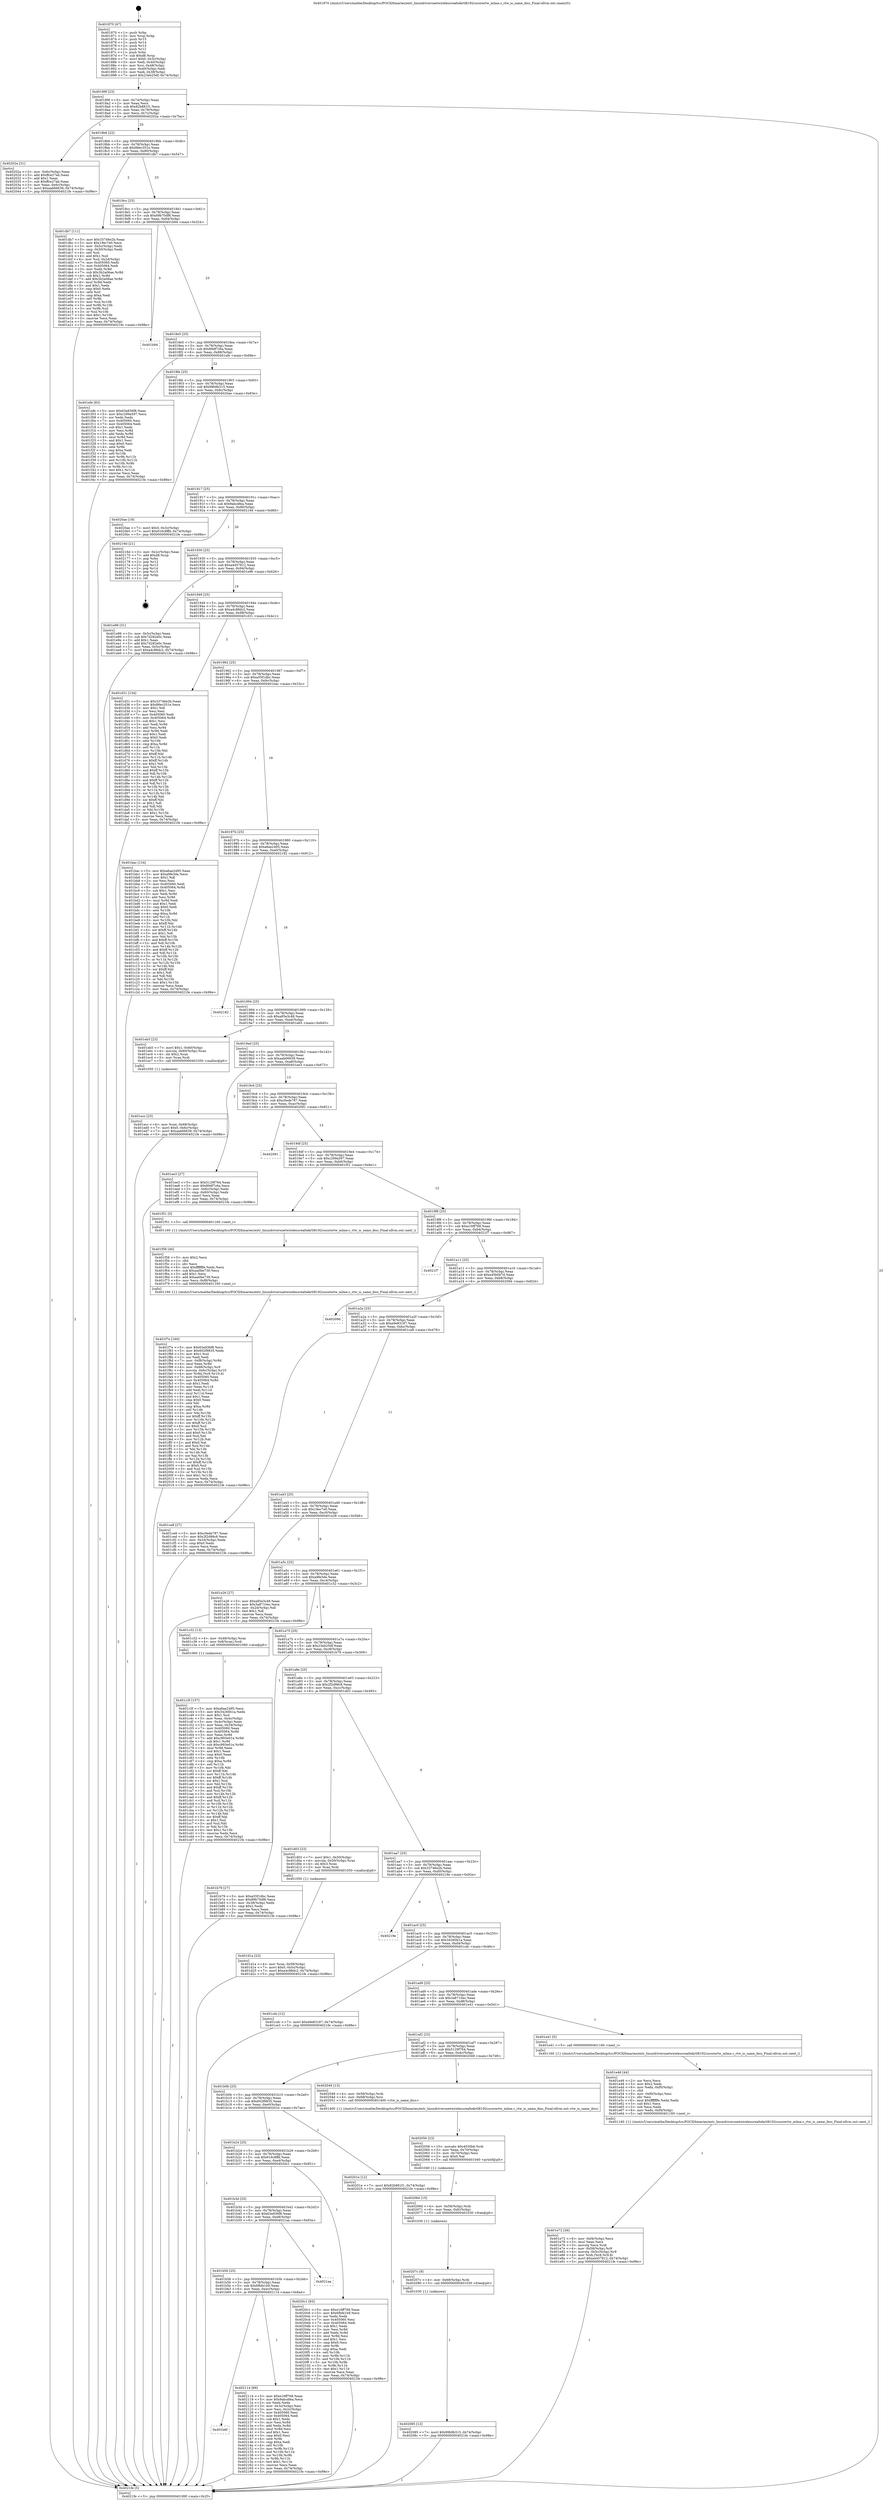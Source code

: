 digraph "0x401870" {
  label = "0x401870 (/mnt/c/Users/mathe/Desktop/tcc/POCII/binaries/extr_linuxdriversnetwirelessrealtekrtl8192cucorertw_mlme.c_rtw_is_same_ibss_Final-ollvm.out::main(0))"
  labelloc = "t"
  node[shape=record]

  Entry [label="",width=0.3,height=0.3,shape=circle,fillcolor=black,style=filled]
  "0x40189f" [label="{
     0x40189f [23]\l
     | [instrs]\l
     &nbsp;&nbsp;0x40189f \<+3\>: mov -0x74(%rbp),%eax\l
     &nbsp;&nbsp;0x4018a2 \<+2\>: mov %eax,%ecx\l
     &nbsp;&nbsp;0x4018a4 \<+6\>: sub $0x82b881f1,%ecx\l
     &nbsp;&nbsp;0x4018aa \<+3\>: mov %eax,-0x78(%rbp)\l
     &nbsp;&nbsp;0x4018ad \<+3\>: mov %ecx,-0x7c(%rbp)\l
     &nbsp;&nbsp;0x4018b0 \<+6\>: je 000000000040202a \<main+0x7ba\>\l
  }"]
  "0x40202a" [label="{
     0x40202a [31]\l
     | [instrs]\l
     &nbsp;&nbsp;0x40202a \<+3\>: mov -0x6c(%rbp),%eax\l
     &nbsp;&nbsp;0x40202d \<+5\>: add $0xffce27ab,%eax\l
     &nbsp;&nbsp;0x402032 \<+3\>: add $0x1,%eax\l
     &nbsp;&nbsp;0x402035 \<+5\>: sub $0xffce27ab,%eax\l
     &nbsp;&nbsp;0x40203a \<+3\>: mov %eax,-0x6c(%rbp)\l
     &nbsp;&nbsp;0x40203d \<+7\>: movl $0xaab66639,-0x74(%rbp)\l
     &nbsp;&nbsp;0x402044 \<+5\>: jmp 00000000004021fe \<main+0x98e\>\l
  }"]
  "0x4018b6" [label="{
     0x4018b6 [22]\l
     | [instrs]\l
     &nbsp;&nbsp;0x4018b6 \<+5\>: jmp 00000000004018bb \<main+0x4b\>\l
     &nbsp;&nbsp;0x4018bb \<+3\>: mov -0x78(%rbp),%eax\l
     &nbsp;&nbsp;0x4018be \<+5\>: sub $0x86ec351e,%eax\l
     &nbsp;&nbsp;0x4018c3 \<+3\>: mov %eax,-0x80(%rbp)\l
     &nbsp;&nbsp;0x4018c6 \<+6\>: je 0000000000401db7 \<main+0x547\>\l
  }"]
  Exit [label="",width=0.3,height=0.3,shape=circle,fillcolor=black,style=filled,peripheries=2]
  "0x401db7" [label="{
     0x401db7 [111]\l
     | [instrs]\l
     &nbsp;&nbsp;0x401db7 \<+5\>: mov $0x33746e2b,%eax\l
     &nbsp;&nbsp;0x401dbc \<+5\>: mov $0x19ec7e0,%ecx\l
     &nbsp;&nbsp;0x401dc1 \<+3\>: mov -0x5c(%rbp),%edx\l
     &nbsp;&nbsp;0x401dc4 \<+3\>: cmp -0x50(%rbp),%edx\l
     &nbsp;&nbsp;0x401dc7 \<+4\>: setl %sil\l
     &nbsp;&nbsp;0x401dcb \<+4\>: and $0x1,%sil\l
     &nbsp;&nbsp;0x401dcf \<+4\>: mov %sil,-0x2d(%rbp)\l
     &nbsp;&nbsp;0x401dd3 \<+7\>: mov 0x405060,%edx\l
     &nbsp;&nbsp;0x401dda \<+7\>: mov 0x405064,%edi\l
     &nbsp;&nbsp;0x401de1 \<+3\>: mov %edx,%r8d\l
     &nbsp;&nbsp;0x401de4 \<+7\>: sub $0x3b2a06ae,%r8d\l
     &nbsp;&nbsp;0x401deb \<+4\>: sub $0x1,%r8d\l
     &nbsp;&nbsp;0x401def \<+7\>: add $0x3b2a06ae,%r8d\l
     &nbsp;&nbsp;0x401df6 \<+4\>: imul %r8d,%edx\l
     &nbsp;&nbsp;0x401dfa \<+3\>: and $0x1,%edx\l
     &nbsp;&nbsp;0x401dfd \<+3\>: cmp $0x0,%edx\l
     &nbsp;&nbsp;0x401e00 \<+4\>: sete %sil\l
     &nbsp;&nbsp;0x401e04 \<+3\>: cmp $0xa,%edi\l
     &nbsp;&nbsp;0x401e07 \<+4\>: setl %r9b\l
     &nbsp;&nbsp;0x401e0b \<+3\>: mov %sil,%r10b\l
     &nbsp;&nbsp;0x401e0e \<+3\>: and %r9b,%r10b\l
     &nbsp;&nbsp;0x401e11 \<+3\>: xor %r9b,%sil\l
     &nbsp;&nbsp;0x401e14 \<+3\>: or %sil,%r10b\l
     &nbsp;&nbsp;0x401e17 \<+4\>: test $0x1,%r10b\l
     &nbsp;&nbsp;0x401e1b \<+3\>: cmovne %ecx,%eax\l
     &nbsp;&nbsp;0x401e1e \<+3\>: mov %eax,-0x74(%rbp)\l
     &nbsp;&nbsp;0x401e21 \<+5\>: jmp 00000000004021fe \<main+0x98e\>\l
  }"]
  "0x4018cc" [label="{
     0x4018cc [25]\l
     | [instrs]\l
     &nbsp;&nbsp;0x4018cc \<+5\>: jmp 00000000004018d1 \<main+0x61\>\l
     &nbsp;&nbsp;0x4018d1 \<+3\>: mov -0x78(%rbp),%eax\l
     &nbsp;&nbsp;0x4018d4 \<+5\>: sub $0x89b70df6,%eax\l
     &nbsp;&nbsp;0x4018d9 \<+6\>: mov %eax,-0x84(%rbp)\l
     &nbsp;&nbsp;0x4018df \<+6\>: je 0000000000401b94 \<main+0x324\>\l
  }"]
  "0x401b6f" [label="{
     0x401b6f\l
  }", style=dashed]
  "0x401b94" [label="{
     0x401b94\l
  }", style=dashed]
  "0x4018e5" [label="{
     0x4018e5 [25]\l
     | [instrs]\l
     &nbsp;&nbsp;0x4018e5 \<+5\>: jmp 00000000004018ea \<main+0x7a\>\l
     &nbsp;&nbsp;0x4018ea \<+3\>: mov -0x78(%rbp),%eax\l
     &nbsp;&nbsp;0x4018ed \<+5\>: sub $0x89df7c6a,%eax\l
     &nbsp;&nbsp;0x4018f2 \<+6\>: mov %eax,-0x88(%rbp)\l
     &nbsp;&nbsp;0x4018f8 \<+6\>: je 0000000000401efe \<main+0x68e\>\l
  }"]
  "0x402114" [label="{
     0x402114 [89]\l
     | [instrs]\l
     &nbsp;&nbsp;0x402114 \<+5\>: mov $0xe16ff768,%eax\l
     &nbsp;&nbsp;0x402119 \<+5\>: mov $0x9abcdfea,%ecx\l
     &nbsp;&nbsp;0x40211e \<+2\>: xor %edx,%edx\l
     &nbsp;&nbsp;0x402120 \<+3\>: mov -0x3c(%rbp),%esi\l
     &nbsp;&nbsp;0x402123 \<+3\>: mov %esi,-0x2c(%rbp)\l
     &nbsp;&nbsp;0x402126 \<+7\>: mov 0x405060,%esi\l
     &nbsp;&nbsp;0x40212d \<+7\>: mov 0x405064,%edi\l
     &nbsp;&nbsp;0x402134 \<+3\>: sub $0x1,%edx\l
     &nbsp;&nbsp;0x402137 \<+3\>: mov %esi,%r8d\l
     &nbsp;&nbsp;0x40213a \<+3\>: add %edx,%r8d\l
     &nbsp;&nbsp;0x40213d \<+4\>: imul %r8d,%esi\l
     &nbsp;&nbsp;0x402141 \<+3\>: and $0x1,%esi\l
     &nbsp;&nbsp;0x402144 \<+3\>: cmp $0x0,%esi\l
     &nbsp;&nbsp;0x402147 \<+4\>: sete %r9b\l
     &nbsp;&nbsp;0x40214b \<+3\>: cmp $0xa,%edi\l
     &nbsp;&nbsp;0x40214e \<+4\>: setl %r10b\l
     &nbsp;&nbsp;0x402152 \<+3\>: mov %r9b,%r11b\l
     &nbsp;&nbsp;0x402155 \<+3\>: and %r10b,%r11b\l
     &nbsp;&nbsp;0x402158 \<+3\>: xor %r10b,%r9b\l
     &nbsp;&nbsp;0x40215b \<+3\>: or %r9b,%r11b\l
     &nbsp;&nbsp;0x40215e \<+4\>: test $0x1,%r11b\l
     &nbsp;&nbsp;0x402162 \<+3\>: cmovne %ecx,%eax\l
     &nbsp;&nbsp;0x402165 \<+3\>: mov %eax,-0x74(%rbp)\l
     &nbsp;&nbsp;0x402168 \<+5\>: jmp 00000000004021fe \<main+0x98e\>\l
  }"]
  "0x401efe" [label="{
     0x401efe [83]\l
     | [instrs]\l
     &nbsp;&nbsp;0x401efe \<+5\>: mov $0x63a936f8,%eax\l
     &nbsp;&nbsp;0x401f03 \<+5\>: mov $0xc299a597,%ecx\l
     &nbsp;&nbsp;0x401f08 \<+2\>: xor %edx,%edx\l
     &nbsp;&nbsp;0x401f0a \<+7\>: mov 0x405060,%esi\l
     &nbsp;&nbsp;0x401f11 \<+7\>: mov 0x405064,%edi\l
     &nbsp;&nbsp;0x401f18 \<+3\>: sub $0x1,%edx\l
     &nbsp;&nbsp;0x401f1b \<+3\>: mov %esi,%r8d\l
     &nbsp;&nbsp;0x401f1e \<+3\>: add %edx,%r8d\l
     &nbsp;&nbsp;0x401f21 \<+4\>: imul %r8d,%esi\l
     &nbsp;&nbsp;0x401f25 \<+3\>: and $0x1,%esi\l
     &nbsp;&nbsp;0x401f28 \<+3\>: cmp $0x0,%esi\l
     &nbsp;&nbsp;0x401f2b \<+4\>: sete %r9b\l
     &nbsp;&nbsp;0x401f2f \<+3\>: cmp $0xa,%edi\l
     &nbsp;&nbsp;0x401f32 \<+4\>: setl %r10b\l
     &nbsp;&nbsp;0x401f36 \<+3\>: mov %r9b,%r11b\l
     &nbsp;&nbsp;0x401f39 \<+3\>: and %r10b,%r11b\l
     &nbsp;&nbsp;0x401f3c \<+3\>: xor %r10b,%r9b\l
     &nbsp;&nbsp;0x401f3f \<+3\>: or %r9b,%r11b\l
     &nbsp;&nbsp;0x401f42 \<+4\>: test $0x1,%r11b\l
     &nbsp;&nbsp;0x401f46 \<+3\>: cmovne %ecx,%eax\l
     &nbsp;&nbsp;0x401f49 \<+3\>: mov %eax,-0x74(%rbp)\l
     &nbsp;&nbsp;0x401f4c \<+5\>: jmp 00000000004021fe \<main+0x98e\>\l
  }"]
  "0x4018fe" [label="{
     0x4018fe [25]\l
     | [instrs]\l
     &nbsp;&nbsp;0x4018fe \<+5\>: jmp 0000000000401903 \<main+0x93\>\l
     &nbsp;&nbsp;0x401903 \<+3\>: mov -0x78(%rbp),%eax\l
     &nbsp;&nbsp;0x401906 \<+5\>: sub $0x99b9b315,%eax\l
     &nbsp;&nbsp;0x40190b \<+6\>: mov %eax,-0x8c(%rbp)\l
     &nbsp;&nbsp;0x401911 \<+6\>: je 00000000004020ae \<main+0x83e\>\l
  }"]
  "0x401b56" [label="{
     0x401b56 [25]\l
     | [instrs]\l
     &nbsp;&nbsp;0x401b56 \<+5\>: jmp 0000000000401b5b \<main+0x2eb\>\l
     &nbsp;&nbsp;0x401b5b \<+3\>: mov -0x78(%rbp),%eax\l
     &nbsp;&nbsp;0x401b5e \<+5\>: sub $0x6fbfe1b9,%eax\l
     &nbsp;&nbsp;0x401b63 \<+6\>: mov %eax,-0xec(%rbp)\l
     &nbsp;&nbsp;0x401b69 \<+6\>: je 0000000000402114 \<main+0x8a4\>\l
  }"]
  "0x4020ae" [label="{
     0x4020ae [19]\l
     | [instrs]\l
     &nbsp;&nbsp;0x4020ae \<+7\>: movl $0x0,-0x3c(%rbp)\l
     &nbsp;&nbsp;0x4020b5 \<+7\>: movl $0x616c8ffd,-0x74(%rbp)\l
     &nbsp;&nbsp;0x4020bc \<+5\>: jmp 00000000004021fe \<main+0x98e\>\l
  }"]
  "0x401917" [label="{
     0x401917 [25]\l
     | [instrs]\l
     &nbsp;&nbsp;0x401917 \<+5\>: jmp 000000000040191c \<main+0xac\>\l
     &nbsp;&nbsp;0x40191c \<+3\>: mov -0x78(%rbp),%eax\l
     &nbsp;&nbsp;0x40191f \<+5\>: sub $0x9abcdfea,%eax\l
     &nbsp;&nbsp;0x401924 \<+6\>: mov %eax,-0x90(%rbp)\l
     &nbsp;&nbsp;0x40192a \<+6\>: je 000000000040216d \<main+0x8fd\>\l
  }"]
  "0x4021aa" [label="{
     0x4021aa\l
  }", style=dashed]
  "0x40216d" [label="{
     0x40216d [21]\l
     | [instrs]\l
     &nbsp;&nbsp;0x40216d \<+3\>: mov -0x2c(%rbp),%eax\l
     &nbsp;&nbsp;0x402170 \<+7\>: add $0xd8,%rsp\l
     &nbsp;&nbsp;0x402177 \<+1\>: pop %rbx\l
     &nbsp;&nbsp;0x402178 \<+2\>: pop %r12\l
     &nbsp;&nbsp;0x40217a \<+2\>: pop %r13\l
     &nbsp;&nbsp;0x40217c \<+2\>: pop %r14\l
     &nbsp;&nbsp;0x40217e \<+2\>: pop %r15\l
     &nbsp;&nbsp;0x402180 \<+1\>: pop %rbp\l
     &nbsp;&nbsp;0x402181 \<+1\>: ret\l
  }"]
  "0x401930" [label="{
     0x401930 [25]\l
     | [instrs]\l
     &nbsp;&nbsp;0x401930 \<+5\>: jmp 0000000000401935 \<main+0xc5\>\l
     &nbsp;&nbsp;0x401935 \<+3\>: mov -0x78(%rbp),%eax\l
     &nbsp;&nbsp;0x401938 \<+5\>: sub $0xa4457812,%eax\l
     &nbsp;&nbsp;0x40193d \<+6\>: mov %eax,-0x94(%rbp)\l
     &nbsp;&nbsp;0x401943 \<+6\>: je 0000000000401e96 \<main+0x626\>\l
  }"]
  "0x401b3d" [label="{
     0x401b3d [25]\l
     | [instrs]\l
     &nbsp;&nbsp;0x401b3d \<+5\>: jmp 0000000000401b42 \<main+0x2d2\>\l
     &nbsp;&nbsp;0x401b42 \<+3\>: mov -0x78(%rbp),%eax\l
     &nbsp;&nbsp;0x401b45 \<+5\>: sub $0x63a936f8,%eax\l
     &nbsp;&nbsp;0x401b4a \<+6\>: mov %eax,-0xe8(%rbp)\l
     &nbsp;&nbsp;0x401b50 \<+6\>: je 00000000004021aa \<main+0x93a\>\l
  }"]
  "0x401e96" [label="{
     0x401e96 [31]\l
     | [instrs]\l
     &nbsp;&nbsp;0x401e96 \<+3\>: mov -0x5c(%rbp),%eax\l
     &nbsp;&nbsp;0x401e99 \<+5\>: sub $0x7d282e0c,%eax\l
     &nbsp;&nbsp;0x401e9e \<+3\>: add $0x1,%eax\l
     &nbsp;&nbsp;0x401ea1 \<+5\>: add $0x7d282e0c,%eax\l
     &nbsp;&nbsp;0x401ea6 \<+3\>: mov %eax,-0x5c(%rbp)\l
     &nbsp;&nbsp;0x401ea9 \<+7\>: movl $0xa4c88dc2,-0x74(%rbp)\l
     &nbsp;&nbsp;0x401eb0 \<+5\>: jmp 00000000004021fe \<main+0x98e\>\l
  }"]
  "0x401949" [label="{
     0x401949 [25]\l
     | [instrs]\l
     &nbsp;&nbsp;0x401949 \<+5\>: jmp 000000000040194e \<main+0xde\>\l
     &nbsp;&nbsp;0x40194e \<+3\>: mov -0x78(%rbp),%eax\l
     &nbsp;&nbsp;0x401951 \<+5\>: sub $0xa4c88dc2,%eax\l
     &nbsp;&nbsp;0x401956 \<+6\>: mov %eax,-0x98(%rbp)\l
     &nbsp;&nbsp;0x40195c \<+6\>: je 0000000000401d31 \<main+0x4c1\>\l
  }"]
  "0x4020c1" [label="{
     0x4020c1 [83]\l
     | [instrs]\l
     &nbsp;&nbsp;0x4020c1 \<+5\>: mov $0xe16ff768,%eax\l
     &nbsp;&nbsp;0x4020c6 \<+5\>: mov $0x6fbfe1b9,%ecx\l
     &nbsp;&nbsp;0x4020cb \<+2\>: xor %edx,%edx\l
     &nbsp;&nbsp;0x4020cd \<+7\>: mov 0x405060,%esi\l
     &nbsp;&nbsp;0x4020d4 \<+7\>: mov 0x405064,%edi\l
     &nbsp;&nbsp;0x4020db \<+3\>: sub $0x1,%edx\l
     &nbsp;&nbsp;0x4020de \<+3\>: mov %esi,%r8d\l
     &nbsp;&nbsp;0x4020e1 \<+3\>: add %edx,%r8d\l
     &nbsp;&nbsp;0x4020e4 \<+4\>: imul %r8d,%esi\l
     &nbsp;&nbsp;0x4020e8 \<+3\>: and $0x1,%esi\l
     &nbsp;&nbsp;0x4020eb \<+3\>: cmp $0x0,%esi\l
     &nbsp;&nbsp;0x4020ee \<+4\>: sete %r9b\l
     &nbsp;&nbsp;0x4020f2 \<+3\>: cmp $0xa,%edi\l
     &nbsp;&nbsp;0x4020f5 \<+4\>: setl %r10b\l
     &nbsp;&nbsp;0x4020f9 \<+3\>: mov %r9b,%r11b\l
     &nbsp;&nbsp;0x4020fc \<+3\>: and %r10b,%r11b\l
     &nbsp;&nbsp;0x4020ff \<+3\>: xor %r10b,%r9b\l
     &nbsp;&nbsp;0x402102 \<+3\>: or %r9b,%r11b\l
     &nbsp;&nbsp;0x402105 \<+4\>: test $0x1,%r11b\l
     &nbsp;&nbsp;0x402109 \<+3\>: cmovne %ecx,%eax\l
     &nbsp;&nbsp;0x40210c \<+3\>: mov %eax,-0x74(%rbp)\l
     &nbsp;&nbsp;0x40210f \<+5\>: jmp 00000000004021fe \<main+0x98e\>\l
  }"]
  "0x401d31" [label="{
     0x401d31 [134]\l
     | [instrs]\l
     &nbsp;&nbsp;0x401d31 \<+5\>: mov $0x33746e2b,%eax\l
     &nbsp;&nbsp;0x401d36 \<+5\>: mov $0x86ec351e,%ecx\l
     &nbsp;&nbsp;0x401d3b \<+2\>: mov $0x1,%dl\l
     &nbsp;&nbsp;0x401d3d \<+2\>: xor %esi,%esi\l
     &nbsp;&nbsp;0x401d3f \<+7\>: mov 0x405060,%edi\l
     &nbsp;&nbsp;0x401d46 \<+8\>: mov 0x405064,%r8d\l
     &nbsp;&nbsp;0x401d4e \<+3\>: sub $0x1,%esi\l
     &nbsp;&nbsp;0x401d51 \<+3\>: mov %edi,%r9d\l
     &nbsp;&nbsp;0x401d54 \<+3\>: add %esi,%r9d\l
     &nbsp;&nbsp;0x401d57 \<+4\>: imul %r9d,%edi\l
     &nbsp;&nbsp;0x401d5b \<+3\>: and $0x1,%edi\l
     &nbsp;&nbsp;0x401d5e \<+3\>: cmp $0x0,%edi\l
     &nbsp;&nbsp;0x401d61 \<+4\>: sete %r10b\l
     &nbsp;&nbsp;0x401d65 \<+4\>: cmp $0xa,%r8d\l
     &nbsp;&nbsp;0x401d69 \<+4\>: setl %r11b\l
     &nbsp;&nbsp;0x401d6d \<+3\>: mov %r10b,%bl\l
     &nbsp;&nbsp;0x401d70 \<+3\>: xor $0xff,%bl\l
     &nbsp;&nbsp;0x401d73 \<+3\>: mov %r11b,%r14b\l
     &nbsp;&nbsp;0x401d76 \<+4\>: xor $0xff,%r14b\l
     &nbsp;&nbsp;0x401d7a \<+3\>: xor $0x1,%dl\l
     &nbsp;&nbsp;0x401d7d \<+3\>: mov %bl,%r15b\l
     &nbsp;&nbsp;0x401d80 \<+4\>: and $0xff,%r15b\l
     &nbsp;&nbsp;0x401d84 \<+3\>: and %dl,%r10b\l
     &nbsp;&nbsp;0x401d87 \<+3\>: mov %r14b,%r12b\l
     &nbsp;&nbsp;0x401d8a \<+4\>: and $0xff,%r12b\l
     &nbsp;&nbsp;0x401d8e \<+3\>: and %dl,%r11b\l
     &nbsp;&nbsp;0x401d91 \<+3\>: or %r10b,%r15b\l
     &nbsp;&nbsp;0x401d94 \<+3\>: or %r11b,%r12b\l
     &nbsp;&nbsp;0x401d97 \<+3\>: xor %r12b,%r15b\l
     &nbsp;&nbsp;0x401d9a \<+3\>: or %r14b,%bl\l
     &nbsp;&nbsp;0x401d9d \<+3\>: xor $0xff,%bl\l
     &nbsp;&nbsp;0x401da0 \<+3\>: or $0x1,%dl\l
     &nbsp;&nbsp;0x401da3 \<+2\>: and %dl,%bl\l
     &nbsp;&nbsp;0x401da5 \<+3\>: or %bl,%r15b\l
     &nbsp;&nbsp;0x401da8 \<+4\>: test $0x1,%r15b\l
     &nbsp;&nbsp;0x401dac \<+3\>: cmovne %ecx,%eax\l
     &nbsp;&nbsp;0x401daf \<+3\>: mov %eax,-0x74(%rbp)\l
     &nbsp;&nbsp;0x401db2 \<+5\>: jmp 00000000004021fe \<main+0x98e\>\l
  }"]
  "0x401962" [label="{
     0x401962 [25]\l
     | [instrs]\l
     &nbsp;&nbsp;0x401962 \<+5\>: jmp 0000000000401967 \<main+0xf7\>\l
     &nbsp;&nbsp;0x401967 \<+3\>: mov -0x78(%rbp),%eax\l
     &nbsp;&nbsp;0x40196a \<+5\>: sub $0xa55f1dbc,%eax\l
     &nbsp;&nbsp;0x40196f \<+6\>: mov %eax,-0x9c(%rbp)\l
     &nbsp;&nbsp;0x401975 \<+6\>: je 0000000000401bac \<main+0x33c\>\l
  }"]
  "0x402085" [label="{
     0x402085 [12]\l
     | [instrs]\l
     &nbsp;&nbsp;0x402085 \<+7\>: movl $0x99b9b315,-0x74(%rbp)\l
     &nbsp;&nbsp;0x40208c \<+5\>: jmp 00000000004021fe \<main+0x98e\>\l
  }"]
  "0x401bac" [label="{
     0x401bac [134]\l
     | [instrs]\l
     &nbsp;&nbsp;0x401bac \<+5\>: mov $0xa6ae2495,%eax\l
     &nbsp;&nbsp;0x401bb1 \<+5\>: mov $0xa9fe3de,%ecx\l
     &nbsp;&nbsp;0x401bb6 \<+2\>: mov $0x1,%dl\l
     &nbsp;&nbsp;0x401bb8 \<+2\>: xor %esi,%esi\l
     &nbsp;&nbsp;0x401bba \<+7\>: mov 0x405060,%edi\l
     &nbsp;&nbsp;0x401bc1 \<+8\>: mov 0x405064,%r8d\l
     &nbsp;&nbsp;0x401bc9 \<+3\>: sub $0x1,%esi\l
     &nbsp;&nbsp;0x401bcc \<+3\>: mov %edi,%r9d\l
     &nbsp;&nbsp;0x401bcf \<+3\>: add %esi,%r9d\l
     &nbsp;&nbsp;0x401bd2 \<+4\>: imul %r9d,%edi\l
     &nbsp;&nbsp;0x401bd6 \<+3\>: and $0x1,%edi\l
     &nbsp;&nbsp;0x401bd9 \<+3\>: cmp $0x0,%edi\l
     &nbsp;&nbsp;0x401bdc \<+4\>: sete %r10b\l
     &nbsp;&nbsp;0x401be0 \<+4\>: cmp $0xa,%r8d\l
     &nbsp;&nbsp;0x401be4 \<+4\>: setl %r11b\l
     &nbsp;&nbsp;0x401be8 \<+3\>: mov %r10b,%bl\l
     &nbsp;&nbsp;0x401beb \<+3\>: xor $0xff,%bl\l
     &nbsp;&nbsp;0x401bee \<+3\>: mov %r11b,%r14b\l
     &nbsp;&nbsp;0x401bf1 \<+4\>: xor $0xff,%r14b\l
     &nbsp;&nbsp;0x401bf5 \<+3\>: xor $0x1,%dl\l
     &nbsp;&nbsp;0x401bf8 \<+3\>: mov %bl,%r15b\l
     &nbsp;&nbsp;0x401bfb \<+4\>: and $0xff,%r15b\l
     &nbsp;&nbsp;0x401bff \<+3\>: and %dl,%r10b\l
     &nbsp;&nbsp;0x401c02 \<+3\>: mov %r14b,%r12b\l
     &nbsp;&nbsp;0x401c05 \<+4\>: and $0xff,%r12b\l
     &nbsp;&nbsp;0x401c09 \<+3\>: and %dl,%r11b\l
     &nbsp;&nbsp;0x401c0c \<+3\>: or %r10b,%r15b\l
     &nbsp;&nbsp;0x401c0f \<+3\>: or %r11b,%r12b\l
     &nbsp;&nbsp;0x401c12 \<+3\>: xor %r12b,%r15b\l
     &nbsp;&nbsp;0x401c15 \<+3\>: or %r14b,%bl\l
     &nbsp;&nbsp;0x401c18 \<+3\>: xor $0xff,%bl\l
     &nbsp;&nbsp;0x401c1b \<+3\>: or $0x1,%dl\l
     &nbsp;&nbsp;0x401c1e \<+2\>: and %dl,%bl\l
     &nbsp;&nbsp;0x401c20 \<+3\>: or %bl,%r15b\l
     &nbsp;&nbsp;0x401c23 \<+4\>: test $0x1,%r15b\l
     &nbsp;&nbsp;0x401c27 \<+3\>: cmovne %ecx,%eax\l
     &nbsp;&nbsp;0x401c2a \<+3\>: mov %eax,-0x74(%rbp)\l
     &nbsp;&nbsp;0x401c2d \<+5\>: jmp 00000000004021fe \<main+0x98e\>\l
  }"]
  "0x40197b" [label="{
     0x40197b [25]\l
     | [instrs]\l
     &nbsp;&nbsp;0x40197b \<+5\>: jmp 0000000000401980 \<main+0x110\>\l
     &nbsp;&nbsp;0x401980 \<+3\>: mov -0x78(%rbp),%eax\l
     &nbsp;&nbsp;0x401983 \<+5\>: sub $0xa6ae2495,%eax\l
     &nbsp;&nbsp;0x401988 \<+6\>: mov %eax,-0xa0(%rbp)\l
     &nbsp;&nbsp;0x40198e \<+6\>: je 0000000000402182 \<main+0x912\>\l
  }"]
  "0x40207c" [label="{
     0x40207c [9]\l
     | [instrs]\l
     &nbsp;&nbsp;0x40207c \<+4\>: mov -0x68(%rbp),%rdi\l
     &nbsp;&nbsp;0x402080 \<+5\>: call 0000000000401030 \<free@plt\>\l
     | [calls]\l
     &nbsp;&nbsp;0x401030 \{1\} (unknown)\l
  }"]
  "0x402182" [label="{
     0x402182\l
  }", style=dashed]
  "0x401994" [label="{
     0x401994 [25]\l
     | [instrs]\l
     &nbsp;&nbsp;0x401994 \<+5\>: jmp 0000000000401999 \<main+0x129\>\l
     &nbsp;&nbsp;0x401999 \<+3\>: mov -0x78(%rbp),%eax\l
     &nbsp;&nbsp;0x40199c \<+5\>: sub $0xa85e3c48,%eax\l
     &nbsp;&nbsp;0x4019a1 \<+6\>: mov %eax,-0xa4(%rbp)\l
     &nbsp;&nbsp;0x4019a7 \<+6\>: je 0000000000401eb5 \<main+0x645\>\l
  }"]
  "0x40206d" [label="{
     0x40206d [15]\l
     | [instrs]\l
     &nbsp;&nbsp;0x40206d \<+4\>: mov -0x58(%rbp),%rdi\l
     &nbsp;&nbsp;0x402071 \<+6\>: mov %eax,-0xfc(%rbp)\l
     &nbsp;&nbsp;0x402077 \<+5\>: call 0000000000401030 \<free@plt\>\l
     | [calls]\l
     &nbsp;&nbsp;0x401030 \{1\} (unknown)\l
  }"]
  "0x401eb5" [label="{
     0x401eb5 [23]\l
     | [instrs]\l
     &nbsp;&nbsp;0x401eb5 \<+7\>: movl $0x1,-0x60(%rbp)\l
     &nbsp;&nbsp;0x401ebc \<+4\>: movslq -0x60(%rbp),%rax\l
     &nbsp;&nbsp;0x401ec0 \<+4\>: shl $0x2,%rax\l
     &nbsp;&nbsp;0x401ec4 \<+3\>: mov %rax,%rdi\l
     &nbsp;&nbsp;0x401ec7 \<+5\>: call 0000000000401050 \<malloc@plt\>\l
     | [calls]\l
     &nbsp;&nbsp;0x401050 \{1\} (unknown)\l
  }"]
  "0x4019ad" [label="{
     0x4019ad [25]\l
     | [instrs]\l
     &nbsp;&nbsp;0x4019ad \<+5\>: jmp 00000000004019b2 \<main+0x142\>\l
     &nbsp;&nbsp;0x4019b2 \<+3\>: mov -0x78(%rbp),%eax\l
     &nbsp;&nbsp;0x4019b5 \<+5\>: sub $0xaab66639,%eax\l
     &nbsp;&nbsp;0x4019ba \<+6\>: mov %eax,-0xa8(%rbp)\l
     &nbsp;&nbsp;0x4019c0 \<+6\>: je 0000000000401ee3 \<main+0x673\>\l
  }"]
  "0x402056" [label="{
     0x402056 [23]\l
     | [instrs]\l
     &nbsp;&nbsp;0x402056 \<+10\>: movabs $0x4030b6,%rdi\l
     &nbsp;&nbsp;0x402060 \<+3\>: mov %eax,-0x70(%rbp)\l
     &nbsp;&nbsp;0x402063 \<+3\>: mov -0x70(%rbp),%esi\l
     &nbsp;&nbsp;0x402066 \<+2\>: mov $0x0,%al\l
     &nbsp;&nbsp;0x402068 \<+5\>: call 0000000000401040 \<printf@plt\>\l
     | [calls]\l
     &nbsp;&nbsp;0x401040 \{1\} (unknown)\l
  }"]
  "0x401ee3" [label="{
     0x401ee3 [27]\l
     | [instrs]\l
     &nbsp;&nbsp;0x401ee3 \<+5\>: mov $0x5129f764,%eax\l
     &nbsp;&nbsp;0x401ee8 \<+5\>: mov $0x89df7c6a,%ecx\l
     &nbsp;&nbsp;0x401eed \<+3\>: mov -0x6c(%rbp),%edx\l
     &nbsp;&nbsp;0x401ef0 \<+3\>: cmp -0x60(%rbp),%edx\l
     &nbsp;&nbsp;0x401ef3 \<+3\>: cmovl %ecx,%eax\l
     &nbsp;&nbsp;0x401ef6 \<+3\>: mov %eax,-0x74(%rbp)\l
     &nbsp;&nbsp;0x401ef9 \<+5\>: jmp 00000000004021fe \<main+0x98e\>\l
  }"]
  "0x4019c6" [label="{
     0x4019c6 [25]\l
     | [instrs]\l
     &nbsp;&nbsp;0x4019c6 \<+5\>: jmp 00000000004019cb \<main+0x15b\>\l
     &nbsp;&nbsp;0x4019cb \<+3\>: mov -0x78(%rbp),%eax\l
     &nbsp;&nbsp;0x4019ce \<+5\>: sub $0xc0ede787,%eax\l
     &nbsp;&nbsp;0x4019d3 \<+6\>: mov %eax,-0xac(%rbp)\l
     &nbsp;&nbsp;0x4019d9 \<+6\>: je 0000000000402091 \<main+0x821\>\l
  }"]
  "0x401b24" [label="{
     0x401b24 [25]\l
     | [instrs]\l
     &nbsp;&nbsp;0x401b24 \<+5\>: jmp 0000000000401b29 \<main+0x2b9\>\l
     &nbsp;&nbsp;0x401b29 \<+3\>: mov -0x78(%rbp),%eax\l
     &nbsp;&nbsp;0x401b2c \<+5\>: sub $0x616c8ffd,%eax\l
     &nbsp;&nbsp;0x401b31 \<+6\>: mov %eax,-0xe4(%rbp)\l
     &nbsp;&nbsp;0x401b37 \<+6\>: je 00000000004020c1 \<main+0x851\>\l
  }"]
  "0x402091" [label="{
     0x402091\l
  }", style=dashed]
  "0x4019df" [label="{
     0x4019df [25]\l
     | [instrs]\l
     &nbsp;&nbsp;0x4019df \<+5\>: jmp 00000000004019e4 \<main+0x174\>\l
     &nbsp;&nbsp;0x4019e4 \<+3\>: mov -0x78(%rbp),%eax\l
     &nbsp;&nbsp;0x4019e7 \<+5\>: sub $0xc299a597,%eax\l
     &nbsp;&nbsp;0x4019ec \<+6\>: mov %eax,-0xb0(%rbp)\l
     &nbsp;&nbsp;0x4019f2 \<+6\>: je 0000000000401f51 \<main+0x6e1\>\l
  }"]
  "0x40201e" [label="{
     0x40201e [12]\l
     | [instrs]\l
     &nbsp;&nbsp;0x40201e \<+7\>: movl $0x82b881f1,-0x74(%rbp)\l
     &nbsp;&nbsp;0x402025 \<+5\>: jmp 00000000004021fe \<main+0x98e\>\l
  }"]
  "0x401f51" [label="{
     0x401f51 [5]\l
     | [instrs]\l
     &nbsp;&nbsp;0x401f51 \<+5\>: call 0000000000401160 \<next_i\>\l
     | [calls]\l
     &nbsp;&nbsp;0x401160 \{1\} (/mnt/c/Users/mathe/Desktop/tcc/POCII/binaries/extr_linuxdriversnetwirelessrealtekrtl8192cucorertw_mlme.c_rtw_is_same_ibss_Final-ollvm.out::next_i)\l
  }"]
  "0x4019f8" [label="{
     0x4019f8 [25]\l
     | [instrs]\l
     &nbsp;&nbsp;0x4019f8 \<+5\>: jmp 00000000004019fd \<main+0x18d\>\l
     &nbsp;&nbsp;0x4019fd \<+3\>: mov -0x78(%rbp),%eax\l
     &nbsp;&nbsp;0x401a00 \<+5\>: sub $0xe16ff768,%eax\l
     &nbsp;&nbsp;0x401a05 \<+6\>: mov %eax,-0xb4(%rbp)\l
     &nbsp;&nbsp;0x401a0b \<+6\>: je 00000000004021f7 \<main+0x987\>\l
  }"]
  "0x401b0b" [label="{
     0x401b0b [25]\l
     | [instrs]\l
     &nbsp;&nbsp;0x401b0b \<+5\>: jmp 0000000000401b10 \<main+0x2a0\>\l
     &nbsp;&nbsp;0x401b10 \<+3\>: mov -0x78(%rbp),%eax\l
     &nbsp;&nbsp;0x401b13 \<+5\>: sub $0x602f9835,%eax\l
     &nbsp;&nbsp;0x401b18 \<+6\>: mov %eax,-0xe0(%rbp)\l
     &nbsp;&nbsp;0x401b1e \<+6\>: je 000000000040201e \<main+0x7ae\>\l
  }"]
  "0x4021f7" [label="{
     0x4021f7\l
  }", style=dashed]
  "0x401a11" [label="{
     0x401a11 [25]\l
     | [instrs]\l
     &nbsp;&nbsp;0x401a11 \<+5\>: jmp 0000000000401a16 \<main+0x1a6\>\l
     &nbsp;&nbsp;0x401a16 \<+3\>: mov -0x78(%rbp),%eax\l
     &nbsp;&nbsp;0x401a19 \<+5\>: sub $0xe45b0b7d,%eax\l
     &nbsp;&nbsp;0x401a1e \<+6\>: mov %eax,-0xb8(%rbp)\l
     &nbsp;&nbsp;0x401a24 \<+6\>: je 000000000040209d \<main+0x82d\>\l
  }"]
  "0x402049" [label="{
     0x402049 [13]\l
     | [instrs]\l
     &nbsp;&nbsp;0x402049 \<+4\>: mov -0x58(%rbp),%rdi\l
     &nbsp;&nbsp;0x40204d \<+4\>: mov -0x68(%rbp),%rsi\l
     &nbsp;&nbsp;0x402051 \<+5\>: call 0000000000401400 \<rtw_is_same_ibss\>\l
     | [calls]\l
     &nbsp;&nbsp;0x401400 \{1\} (/mnt/c/Users/mathe/Desktop/tcc/POCII/binaries/extr_linuxdriversnetwirelessrealtekrtl8192cucorertw_mlme.c_rtw_is_same_ibss_Final-ollvm.out::rtw_is_same_ibss)\l
  }"]
  "0x40209d" [label="{
     0x40209d\l
  }", style=dashed]
  "0x401a2a" [label="{
     0x401a2a [25]\l
     | [instrs]\l
     &nbsp;&nbsp;0x401a2a \<+5\>: jmp 0000000000401a2f \<main+0x1bf\>\l
     &nbsp;&nbsp;0x401a2f \<+3\>: mov -0x78(%rbp),%eax\l
     &nbsp;&nbsp;0x401a32 \<+5\>: sub $0xe9e83187,%eax\l
     &nbsp;&nbsp;0x401a37 \<+6\>: mov %eax,-0xbc(%rbp)\l
     &nbsp;&nbsp;0x401a3d \<+6\>: je 0000000000401ce8 \<main+0x478\>\l
  }"]
  "0x401f7e" [label="{
     0x401f7e [160]\l
     | [instrs]\l
     &nbsp;&nbsp;0x401f7e \<+5\>: mov $0x63a936f8,%ecx\l
     &nbsp;&nbsp;0x401f83 \<+5\>: mov $0x602f9835,%edx\l
     &nbsp;&nbsp;0x401f88 \<+3\>: mov $0x1,%sil\l
     &nbsp;&nbsp;0x401f8b \<+2\>: xor %edi,%edi\l
     &nbsp;&nbsp;0x401f8d \<+7\>: mov -0xf8(%rbp),%r8d\l
     &nbsp;&nbsp;0x401f94 \<+4\>: imul %eax,%r8d\l
     &nbsp;&nbsp;0x401f98 \<+4\>: mov -0x68(%rbp),%r9\l
     &nbsp;&nbsp;0x401f9c \<+4\>: movslq -0x6c(%rbp),%r10\l
     &nbsp;&nbsp;0x401fa0 \<+4\>: mov %r8d,(%r9,%r10,4)\l
     &nbsp;&nbsp;0x401fa4 \<+7\>: mov 0x405060,%eax\l
     &nbsp;&nbsp;0x401fab \<+8\>: mov 0x405064,%r8d\l
     &nbsp;&nbsp;0x401fb3 \<+3\>: sub $0x1,%edi\l
     &nbsp;&nbsp;0x401fb6 \<+3\>: mov %eax,%r11d\l
     &nbsp;&nbsp;0x401fb9 \<+3\>: add %edi,%r11d\l
     &nbsp;&nbsp;0x401fbc \<+4\>: imul %r11d,%eax\l
     &nbsp;&nbsp;0x401fc0 \<+3\>: and $0x1,%eax\l
     &nbsp;&nbsp;0x401fc3 \<+3\>: cmp $0x0,%eax\l
     &nbsp;&nbsp;0x401fc6 \<+3\>: sete %bl\l
     &nbsp;&nbsp;0x401fc9 \<+4\>: cmp $0xa,%r8d\l
     &nbsp;&nbsp;0x401fcd \<+4\>: setl %r14b\l
     &nbsp;&nbsp;0x401fd1 \<+3\>: mov %bl,%r15b\l
     &nbsp;&nbsp;0x401fd4 \<+4\>: xor $0xff,%r15b\l
     &nbsp;&nbsp;0x401fd8 \<+3\>: mov %r14b,%r12b\l
     &nbsp;&nbsp;0x401fdb \<+4\>: xor $0xff,%r12b\l
     &nbsp;&nbsp;0x401fdf \<+4\>: xor $0x0,%sil\l
     &nbsp;&nbsp;0x401fe3 \<+3\>: mov %r15b,%r13b\l
     &nbsp;&nbsp;0x401fe6 \<+4\>: and $0x0,%r13b\l
     &nbsp;&nbsp;0x401fea \<+3\>: and %sil,%bl\l
     &nbsp;&nbsp;0x401fed \<+3\>: mov %r12b,%al\l
     &nbsp;&nbsp;0x401ff0 \<+2\>: and $0x0,%al\l
     &nbsp;&nbsp;0x401ff2 \<+3\>: and %sil,%r14b\l
     &nbsp;&nbsp;0x401ff5 \<+3\>: or %bl,%r13b\l
     &nbsp;&nbsp;0x401ff8 \<+3\>: or %r14b,%al\l
     &nbsp;&nbsp;0x401ffb \<+3\>: xor %al,%r13b\l
     &nbsp;&nbsp;0x401ffe \<+3\>: or %r12b,%r15b\l
     &nbsp;&nbsp;0x402001 \<+4\>: xor $0xff,%r15b\l
     &nbsp;&nbsp;0x402005 \<+4\>: or $0x0,%sil\l
     &nbsp;&nbsp;0x402009 \<+3\>: and %sil,%r15b\l
     &nbsp;&nbsp;0x40200c \<+3\>: or %r15b,%r13b\l
     &nbsp;&nbsp;0x40200f \<+4\>: test $0x1,%r13b\l
     &nbsp;&nbsp;0x402013 \<+3\>: cmovne %edx,%ecx\l
     &nbsp;&nbsp;0x402016 \<+3\>: mov %ecx,-0x74(%rbp)\l
     &nbsp;&nbsp;0x402019 \<+5\>: jmp 00000000004021fe \<main+0x98e\>\l
  }"]
  "0x401ce8" [label="{
     0x401ce8 [27]\l
     | [instrs]\l
     &nbsp;&nbsp;0x401ce8 \<+5\>: mov $0xc0ede787,%eax\l
     &nbsp;&nbsp;0x401ced \<+5\>: mov $0x2f2d98c8,%ecx\l
     &nbsp;&nbsp;0x401cf2 \<+3\>: mov -0x34(%rbp),%edx\l
     &nbsp;&nbsp;0x401cf5 \<+3\>: cmp $0x0,%edx\l
     &nbsp;&nbsp;0x401cf8 \<+3\>: cmove %ecx,%eax\l
     &nbsp;&nbsp;0x401cfb \<+3\>: mov %eax,-0x74(%rbp)\l
     &nbsp;&nbsp;0x401cfe \<+5\>: jmp 00000000004021fe \<main+0x98e\>\l
  }"]
  "0x401a43" [label="{
     0x401a43 [25]\l
     | [instrs]\l
     &nbsp;&nbsp;0x401a43 \<+5\>: jmp 0000000000401a48 \<main+0x1d8\>\l
     &nbsp;&nbsp;0x401a48 \<+3\>: mov -0x78(%rbp),%eax\l
     &nbsp;&nbsp;0x401a4b \<+5\>: sub $0x19ec7e0,%eax\l
     &nbsp;&nbsp;0x401a50 \<+6\>: mov %eax,-0xc0(%rbp)\l
     &nbsp;&nbsp;0x401a56 \<+6\>: je 0000000000401e26 \<main+0x5b6\>\l
  }"]
  "0x401f56" [label="{
     0x401f56 [40]\l
     | [instrs]\l
     &nbsp;&nbsp;0x401f56 \<+5\>: mov $0x2,%ecx\l
     &nbsp;&nbsp;0x401f5b \<+1\>: cltd\l
     &nbsp;&nbsp;0x401f5c \<+2\>: idiv %ecx\l
     &nbsp;&nbsp;0x401f5e \<+6\>: imul $0xfffffffe,%edx,%ecx\l
     &nbsp;&nbsp;0x401f64 \<+6\>: sub $0xaa0be739,%ecx\l
     &nbsp;&nbsp;0x401f6a \<+3\>: add $0x1,%ecx\l
     &nbsp;&nbsp;0x401f6d \<+6\>: add $0xaa0be739,%ecx\l
     &nbsp;&nbsp;0x401f73 \<+6\>: mov %ecx,-0xf8(%rbp)\l
     &nbsp;&nbsp;0x401f79 \<+5\>: call 0000000000401160 \<next_i\>\l
     | [calls]\l
     &nbsp;&nbsp;0x401160 \{1\} (/mnt/c/Users/mathe/Desktop/tcc/POCII/binaries/extr_linuxdriversnetwirelessrealtekrtl8192cucorertw_mlme.c_rtw_is_same_ibss_Final-ollvm.out::next_i)\l
  }"]
  "0x401e26" [label="{
     0x401e26 [27]\l
     | [instrs]\l
     &nbsp;&nbsp;0x401e26 \<+5\>: mov $0xa85e3c48,%eax\l
     &nbsp;&nbsp;0x401e2b \<+5\>: mov $0x3a8710ec,%ecx\l
     &nbsp;&nbsp;0x401e30 \<+3\>: mov -0x2d(%rbp),%dl\l
     &nbsp;&nbsp;0x401e33 \<+3\>: test $0x1,%dl\l
     &nbsp;&nbsp;0x401e36 \<+3\>: cmovne %ecx,%eax\l
     &nbsp;&nbsp;0x401e39 \<+3\>: mov %eax,-0x74(%rbp)\l
     &nbsp;&nbsp;0x401e3c \<+5\>: jmp 00000000004021fe \<main+0x98e\>\l
  }"]
  "0x401a5c" [label="{
     0x401a5c [25]\l
     | [instrs]\l
     &nbsp;&nbsp;0x401a5c \<+5\>: jmp 0000000000401a61 \<main+0x1f1\>\l
     &nbsp;&nbsp;0x401a61 \<+3\>: mov -0x78(%rbp),%eax\l
     &nbsp;&nbsp;0x401a64 \<+5\>: sub $0xa9fe3de,%eax\l
     &nbsp;&nbsp;0x401a69 \<+6\>: mov %eax,-0xc4(%rbp)\l
     &nbsp;&nbsp;0x401a6f \<+6\>: je 0000000000401c32 \<main+0x3c2\>\l
  }"]
  "0x401ecc" [label="{
     0x401ecc [23]\l
     | [instrs]\l
     &nbsp;&nbsp;0x401ecc \<+4\>: mov %rax,-0x68(%rbp)\l
     &nbsp;&nbsp;0x401ed0 \<+7\>: movl $0x0,-0x6c(%rbp)\l
     &nbsp;&nbsp;0x401ed7 \<+7\>: movl $0xaab66639,-0x74(%rbp)\l
     &nbsp;&nbsp;0x401ede \<+5\>: jmp 00000000004021fe \<main+0x98e\>\l
  }"]
  "0x401c32" [label="{
     0x401c32 [13]\l
     | [instrs]\l
     &nbsp;&nbsp;0x401c32 \<+4\>: mov -0x48(%rbp),%rax\l
     &nbsp;&nbsp;0x401c36 \<+4\>: mov 0x8(%rax),%rdi\l
     &nbsp;&nbsp;0x401c3a \<+5\>: call 0000000000401060 \<atoi@plt\>\l
     | [calls]\l
     &nbsp;&nbsp;0x401060 \{1\} (unknown)\l
  }"]
  "0x401a75" [label="{
     0x401a75 [25]\l
     | [instrs]\l
     &nbsp;&nbsp;0x401a75 \<+5\>: jmp 0000000000401a7a \<main+0x20a\>\l
     &nbsp;&nbsp;0x401a7a \<+3\>: mov -0x78(%rbp),%eax\l
     &nbsp;&nbsp;0x401a7d \<+5\>: sub $0x23eb25df,%eax\l
     &nbsp;&nbsp;0x401a82 \<+6\>: mov %eax,-0xc8(%rbp)\l
     &nbsp;&nbsp;0x401a88 \<+6\>: je 0000000000401b79 \<main+0x309\>\l
  }"]
  "0x401e72" [label="{
     0x401e72 [36]\l
     | [instrs]\l
     &nbsp;&nbsp;0x401e72 \<+6\>: mov -0xf4(%rbp),%ecx\l
     &nbsp;&nbsp;0x401e78 \<+3\>: imul %eax,%ecx\l
     &nbsp;&nbsp;0x401e7b \<+3\>: movslq %ecx,%rdi\l
     &nbsp;&nbsp;0x401e7e \<+4\>: mov -0x58(%rbp),%r8\l
     &nbsp;&nbsp;0x401e82 \<+4\>: movslq -0x5c(%rbp),%r9\l
     &nbsp;&nbsp;0x401e86 \<+4\>: mov %rdi,(%r8,%r9,8)\l
     &nbsp;&nbsp;0x401e8a \<+7\>: movl $0xa4457812,-0x74(%rbp)\l
     &nbsp;&nbsp;0x401e91 \<+5\>: jmp 00000000004021fe \<main+0x98e\>\l
  }"]
  "0x401b79" [label="{
     0x401b79 [27]\l
     | [instrs]\l
     &nbsp;&nbsp;0x401b79 \<+5\>: mov $0xa55f1dbc,%eax\l
     &nbsp;&nbsp;0x401b7e \<+5\>: mov $0x89b70df6,%ecx\l
     &nbsp;&nbsp;0x401b83 \<+3\>: mov -0x38(%rbp),%edx\l
     &nbsp;&nbsp;0x401b86 \<+3\>: cmp $0x2,%edx\l
     &nbsp;&nbsp;0x401b89 \<+3\>: cmovne %ecx,%eax\l
     &nbsp;&nbsp;0x401b8c \<+3\>: mov %eax,-0x74(%rbp)\l
     &nbsp;&nbsp;0x401b8f \<+5\>: jmp 00000000004021fe \<main+0x98e\>\l
  }"]
  "0x401a8e" [label="{
     0x401a8e [25]\l
     | [instrs]\l
     &nbsp;&nbsp;0x401a8e \<+5\>: jmp 0000000000401a93 \<main+0x223\>\l
     &nbsp;&nbsp;0x401a93 \<+3\>: mov -0x78(%rbp),%eax\l
     &nbsp;&nbsp;0x401a96 \<+5\>: sub $0x2f2d98c8,%eax\l
     &nbsp;&nbsp;0x401a9b \<+6\>: mov %eax,-0xcc(%rbp)\l
     &nbsp;&nbsp;0x401aa1 \<+6\>: je 0000000000401d03 \<main+0x493\>\l
  }"]
  "0x4021fe" [label="{
     0x4021fe [5]\l
     | [instrs]\l
     &nbsp;&nbsp;0x4021fe \<+5\>: jmp 000000000040189f \<main+0x2f\>\l
  }"]
  "0x401870" [label="{
     0x401870 [47]\l
     | [instrs]\l
     &nbsp;&nbsp;0x401870 \<+1\>: push %rbp\l
     &nbsp;&nbsp;0x401871 \<+3\>: mov %rsp,%rbp\l
     &nbsp;&nbsp;0x401874 \<+2\>: push %r15\l
     &nbsp;&nbsp;0x401876 \<+2\>: push %r14\l
     &nbsp;&nbsp;0x401878 \<+2\>: push %r13\l
     &nbsp;&nbsp;0x40187a \<+2\>: push %r12\l
     &nbsp;&nbsp;0x40187c \<+1\>: push %rbx\l
     &nbsp;&nbsp;0x40187d \<+7\>: sub $0xd8,%rsp\l
     &nbsp;&nbsp;0x401884 \<+7\>: movl $0x0,-0x3c(%rbp)\l
     &nbsp;&nbsp;0x40188b \<+3\>: mov %edi,-0x40(%rbp)\l
     &nbsp;&nbsp;0x40188e \<+4\>: mov %rsi,-0x48(%rbp)\l
     &nbsp;&nbsp;0x401892 \<+3\>: mov -0x40(%rbp),%edi\l
     &nbsp;&nbsp;0x401895 \<+3\>: mov %edi,-0x38(%rbp)\l
     &nbsp;&nbsp;0x401898 \<+7\>: movl $0x23eb25df,-0x74(%rbp)\l
  }"]
  "0x401c3f" [label="{
     0x401c3f [157]\l
     | [instrs]\l
     &nbsp;&nbsp;0x401c3f \<+5\>: mov $0xa6ae2495,%ecx\l
     &nbsp;&nbsp;0x401c44 \<+5\>: mov $0x34260b1a,%edx\l
     &nbsp;&nbsp;0x401c49 \<+3\>: mov $0x1,%sil\l
     &nbsp;&nbsp;0x401c4c \<+3\>: mov %eax,-0x4c(%rbp)\l
     &nbsp;&nbsp;0x401c4f \<+3\>: mov -0x4c(%rbp),%eax\l
     &nbsp;&nbsp;0x401c52 \<+3\>: mov %eax,-0x34(%rbp)\l
     &nbsp;&nbsp;0x401c55 \<+7\>: mov 0x405060,%eax\l
     &nbsp;&nbsp;0x401c5c \<+8\>: mov 0x405064,%r8d\l
     &nbsp;&nbsp;0x401c64 \<+3\>: mov %eax,%r9d\l
     &nbsp;&nbsp;0x401c67 \<+7\>: add $0xc993e01e,%r9d\l
     &nbsp;&nbsp;0x401c6e \<+4\>: sub $0x1,%r9d\l
     &nbsp;&nbsp;0x401c72 \<+7\>: sub $0xc993e01e,%r9d\l
     &nbsp;&nbsp;0x401c79 \<+4\>: imul %r9d,%eax\l
     &nbsp;&nbsp;0x401c7d \<+3\>: and $0x1,%eax\l
     &nbsp;&nbsp;0x401c80 \<+3\>: cmp $0x0,%eax\l
     &nbsp;&nbsp;0x401c83 \<+4\>: sete %r10b\l
     &nbsp;&nbsp;0x401c87 \<+4\>: cmp $0xa,%r8d\l
     &nbsp;&nbsp;0x401c8b \<+4\>: setl %r11b\l
     &nbsp;&nbsp;0x401c8f \<+3\>: mov %r10b,%bl\l
     &nbsp;&nbsp;0x401c92 \<+3\>: xor $0xff,%bl\l
     &nbsp;&nbsp;0x401c95 \<+3\>: mov %r11b,%r14b\l
     &nbsp;&nbsp;0x401c98 \<+4\>: xor $0xff,%r14b\l
     &nbsp;&nbsp;0x401c9c \<+4\>: xor $0x1,%sil\l
     &nbsp;&nbsp;0x401ca0 \<+3\>: mov %bl,%r15b\l
     &nbsp;&nbsp;0x401ca3 \<+4\>: and $0xff,%r15b\l
     &nbsp;&nbsp;0x401ca7 \<+3\>: and %sil,%r10b\l
     &nbsp;&nbsp;0x401caa \<+3\>: mov %r14b,%r12b\l
     &nbsp;&nbsp;0x401cad \<+4\>: and $0xff,%r12b\l
     &nbsp;&nbsp;0x401cb1 \<+3\>: and %sil,%r11b\l
     &nbsp;&nbsp;0x401cb4 \<+3\>: or %r10b,%r15b\l
     &nbsp;&nbsp;0x401cb7 \<+3\>: or %r11b,%r12b\l
     &nbsp;&nbsp;0x401cba \<+3\>: xor %r12b,%r15b\l
     &nbsp;&nbsp;0x401cbd \<+3\>: or %r14b,%bl\l
     &nbsp;&nbsp;0x401cc0 \<+3\>: xor $0xff,%bl\l
     &nbsp;&nbsp;0x401cc3 \<+4\>: or $0x1,%sil\l
     &nbsp;&nbsp;0x401cc7 \<+3\>: and %sil,%bl\l
     &nbsp;&nbsp;0x401cca \<+3\>: or %bl,%r15b\l
     &nbsp;&nbsp;0x401ccd \<+4\>: test $0x1,%r15b\l
     &nbsp;&nbsp;0x401cd1 \<+3\>: cmovne %edx,%ecx\l
     &nbsp;&nbsp;0x401cd4 \<+3\>: mov %ecx,-0x74(%rbp)\l
     &nbsp;&nbsp;0x401cd7 \<+5\>: jmp 00000000004021fe \<main+0x98e\>\l
  }"]
  "0x401e46" [label="{
     0x401e46 [44]\l
     | [instrs]\l
     &nbsp;&nbsp;0x401e46 \<+2\>: xor %ecx,%ecx\l
     &nbsp;&nbsp;0x401e48 \<+5\>: mov $0x2,%edx\l
     &nbsp;&nbsp;0x401e4d \<+6\>: mov %edx,-0xf0(%rbp)\l
     &nbsp;&nbsp;0x401e53 \<+1\>: cltd\l
     &nbsp;&nbsp;0x401e54 \<+6\>: mov -0xf0(%rbp),%esi\l
     &nbsp;&nbsp;0x401e5a \<+2\>: idiv %esi\l
     &nbsp;&nbsp;0x401e5c \<+6\>: imul $0xfffffffe,%edx,%edx\l
     &nbsp;&nbsp;0x401e62 \<+3\>: sub $0x1,%ecx\l
     &nbsp;&nbsp;0x401e65 \<+2\>: sub %ecx,%edx\l
     &nbsp;&nbsp;0x401e67 \<+6\>: mov %edx,-0xf4(%rbp)\l
     &nbsp;&nbsp;0x401e6d \<+5\>: call 0000000000401160 \<next_i\>\l
     | [calls]\l
     &nbsp;&nbsp;0x401160 \{1\} (/mnt/c/Users/mathe/Desktop/tcc/POCII/binaries/extr_linuxdriversnetwirelessrealtekrtl8192cucorertw_mlme.c_rtw_is_same_ibss_Final-ollvm.out::next_i)\l
  }"]
  "0x401d03" [label="{
     0x401d03 [23]\l
     | [instrs]\l
     &nbsp;&nbsp;0x401d03 \<+7\>: movl $0x1,-0x50(%rbp)\l
     &nbsp;&nbsp;0x401d0a \<+4\>: movslq -0x50(%rbp),%rax\l
     &nbsp;&nbsp;0x401d0e \<+4\>: shl $0x3,%rax\l
     &nbsp;&nbsp;0x401d12 \<+3\>: mov %rax,%rdi\l
     &nbsp;&nbsp;0x401d15 \<+5\>: call 0000000000401050 \<malloc@plt\>\l
     | [calls]\l
     &nbsp;&nbsp;0x401050 \{1\} (unknown)\l
  }"]
  "0x401aa7" [label="{
     0x401aa7 [25]\l
     | [instrs]\l
     &nbsp;&nbsp;0x401aa7 \<+5\>: jmp 0000000000401aac \<main+0x23c\>\l
     &nbsp;&nbsp;0x401aac \<+3\>: mov -0x78(%rbp),%eax\l
     &nbsp;&nbsp;0x401aaf \<+5\>: sub $0x33746e2b,%eax\l
     &nbsp;&nbsp;0x401ab4 \<+6\>: mov %eax,-0xd0(%rbp)\l
     &nbsp;&nbsp;0x401aba \<+6\>: je 000000000040219e \<main+0x92e\>\l
  }"]
  "0x401af2" [label="{
     0x401af2 [25]\l
     | [instrs]\l
     &nbsp;&nbsp;0x401af2 \<+5\>: jmp 0000000000401af7 \<main+0x287\>\l
     &nbsp;&nbsp;0x401af7 \<+3\>: mov -0x78(%rbp),%eax\l
     &nbsp;&nbsp;0x401afa \<+5\>: sub $0x5129f764,%eax\l
     &nbsp;&nbsp;0x401aff \<+6\>: mov %eax,-0xdc(%rbp)\l
     &nbsp;&nbsp;0x401b05 \<+6\>: je 0000000000402049 \<main+0x7d9\>\l
  }"]
  "0x40219e" [label="{
     0x40219e\l
  }", style=dashed]
  "0x401ac0" [label="{
     0x401ac0 [25]\l
     | [instrs]\l
     &nbsp;&nbsp;0x401ac0 \<+5\>: jmp 0000000000401ac5 \<main+0x255\>\l
     &nbsp;&nbsp;0x401ac5 \<+3\>: mov -0x78(%rbp),%eax\l
     &nbsp;&nbsp;0x401ac8 \<+5\>: sub $0x34260b1a,%eax\l
     &nbsp;&nbsp;0x401acd \<+6\>: mov %eax,-0xd4(%rbp)\l
     &nbsp;&nbsp;0x401ad3 \<+6\>: je 0000000000401cdc \<main+0x46c\>\l
  }"]
  "0x401e41" [label="{
     0x401e41 [5]\l
     | [instrs]\l
     &nbsp;&nbsp;0x401e41 \<+5\>: call 0000000000401160 \<next_i\>\l
     | [calls]\l
     &nbsp;&nbsp;0x401160 \{1\} (/mnt/c/Users/mathe/Desktop/tcc/POCII/binaries/extr_linuxdriversnetwirelessrealtekrtl8192cucorertw_mlme.c_rtw_is_same_ibss_Final-ollvm.out::next_i)\l
  }"]
  "0x401cdc" [label="{
     0x401cdc [12]\l
     | [instrs]\l
     &nbsp;&nbsp;0x401cdc \<+7\>: movl $0xe9e83187,-0x74(%rbp)\l
     &nbsp;&nbsp;0x401ce3 \<+5\>: jmp 00000000004021fe \<main+0x98e\>\l
  }"]
  "0x401ad9" [label="{
     0x401ad9 [25]\l
     | [instrs]\l
     &nbsp;&nbsp;0x401ad9 \<+5\>: jmp 0000000000401ade \<main+0x26e\>\l
     &nbsp;&nbsp;0x401ade \<+3\>: mov -0x78(%rbp),%eax\l
     &nbsp;&nbsp;0x401ae1 \<+5\>: sub $0x3a8710ec,%eax\l
     &nbsp;&nbsp;0x401ae6 \<+6\>: mov %eax,-0xd8(%rbp)\l
     &nbsp;&nbsp;0x401aec \<+6\>: je 0000000000401e41 \<main+0x5d1\>\l
  }"]
  "0x401d1a" [label="{
     0x401d1a [23]\l
     | [instrs]\l
     &nbsp;&nbsp;0x401d1a \<+4\>: mov %rax,-0x58(%rbp)\l
     &nbsp;&nbsp;0x401d1e \<+7\>: movl $0x0,-0x5c(%rbp)\l
     &nbsp;&nbsp;0x401d25 \<+7\>: movl $0xa4c88dc2,-0x74(%rbp)\l
     &nbsp;&nbsp;0x401d2c \<+5\>: jmp 00000000004021fe \<main+0x98e\>\l
  }"]
  Entry -> "0x401870" [label=" 1"]
  "0x40189f" -> "0x40202a" [label=" 1"]
  "0x40189f" -> "0x4018b6" [label=" 25"]
  "0x40216d" -> Exit [label=" 1"]
  "0x4018b6" -> "0x401db7" [label=" 2"]
  "0x4018b6" -> "0x4018cc" [label=" 23"]
  "0x402114" -> "0x4021fe" [label=" 1"]
  "0x4018cc" -> "0x401b94" [label=" 0"]
  "0x4018cc" -> "0x4018e5" [label=" 23"]
  "0x401b56" -> "0x401b6f" [label=" 0"]
  "0x4018e5" -> "0x401efe" [label=" 1"]
  "0x4018e5" -> "0x4018fe" [label=" 22"]
  "0x401b56" -> "0x402114" [label=" 1"]
  "0x4018fe" -> "0x4020ae" [label=" 1"]
  "0x4018fe" -> "0x401917" [label=" 21"]
  "0x401b3d" -> "0x401b56" [label=" 1"]
  "0x401917" -> "0x40216d" [label=" 1"]
  "0x401917" -> "0x401930" [label=" 20"]
  "0x401b3d" -> "0x4021aa" [label=" 0"]
  "0x401930" -> "0x401e96" [label=" 1"]
  "0x401930" -> "0x401949" [label=" 19"]
  "0x4020c1" -> "0x4021fe" [label=" 1"]
  "0x401949" -> "0x401d31" [label=" 2"]
  "0x401949" -> "0x401962" [label=" 17"]
  "0x401b24" -> "0x401b3d" [label=" 1"]
  "0x401962" -> "0x401bac" [label=" 1"]
  "0x401962" -> "0x40197b" [label=" 16"]
  "0x401b24" -> "0x4020c1" [label=" 1"]
  "0x40197b" -> "0x402182" [label=" 0"]
  "0x40197b" -> "0x401994" [label=" 16"]
  "0x4020ae" -> "0x4021fe" [label=" 1"]
  "0x401994" -> "0x401eb5" [label=" 1"]
  "0x401994" -> "0x4019ad" [label=" 15"]
  "0x402085" -> "0x4021fe" [label=" 1"]
  "0x4019ad" -> "0x401ee3" [label=" 2"]
  "0x4019ad" -> "0x4019c6" [label=" 13"]
  "0x40207c" -> "0x402085" [label=" 1"]
  "0x4019c6" -> "0x402091" [label=" 0"]
  "0x4019c6" -> "0x4019df" [label=" 13"]
  "0x40206d" -> "0x40207c" [label=" 1"]
  "0x4019df" -> "0x401f51" [label=" 1"]
  "0x4019df" -> "0x4019f8" [label=" 12"]
  "0x402056" -> "0x40206d" [label=" 1"]
  "0x4019f8" -> "0x4021f7" [label=" 0"]
  "0x4019f8" -> "0x401a11" [label=" 12"]
  "0x40202a" -> "0x4021fe" [label=" 1"]
  "0x401a11" -> "0x40209d" [label=" 0"]
  "0x401a11" -> "0x401a2a" [label=" 12"]
  "0x40201e" -> "0x4021fe" [label=" 1"]
  "0x401a2a" -> "0x401ce8" [label=" 1"]
  "0x401a2a" -> "0x401a43" [label=" 11"]
  "0x401b0b" -> "0x40201e" [label=" 1"]
  "0x401a43" -> "0x401e26" [label=" 2"]
  "0x401a43" -> "0x401a5c" [label=" 9"]
  "0x402049" -> "0x402056" [label=" 1"]
  "0x401a5c" -> "0x401c32" [label=" 1"]
  "0x401a5c" -> "0x401a75" [label=" 8"]
  "0x401af2" -> "0x401b0b" [label=" 3"]
  "0x401a75" -> "0x401b79" [label=" 1"]
  "0x401a75" -> "0x401a8e" [label=" 7"]
  "0x401b79" -> "0x4021fe" [label=" 1"]
  "0x401870" -> "0x40189f" [label=" 1"]
  "0x4021fe" -> "0x40189f" [label=" 25"]
  "0x401bac" -> "0x4021fe" [label=" 1"]
  "0x401c32" -> "0x401c3f" [label=" 1"]
  "0x401c3f" -> "0x4021fe" [label=" 1"]
  "0x401af2" -> "0x402049" [label=" 1"]
  "0x401a8e" -> "0x401d03" [label=" 1"]
  "0x401a8e" -> "0x401aa7" [label=" 6"]
  "0x401b0b" -> "0x401b24" [label=" 2"]
  "0x401aa7" -> "0x40219e" [label=" 0"]
  "0x401aa7" -> "0x401ac0" [label=" 6"]
  "0x401f7e" -> "0x4021fe" [label=" 1"]
  "0x401ac0" -> "0x401cdc" [label=" 1"]
  "0x401ac0" -> "0x401ad9" [label=" 5"]
  "0x401cdc" -> "0x4021fe" [label=" 1"]
  "0x401ce8" -> "0x4021fe" [label=" 1"]
  "0x401d03" -> "0x401d1a" [label=" 1"]
  "0x401d1a" -> "0x4021fe" [label=" 1"]
  "0x401d31" -> "0x4021fe" [label=" 2"]
  "0x401db7" -> "0x4021fe" [label=" 2"]
  "0x401e26" -> "0x4021fe" [label=" 2"]
  "0x401f56" -> "0x401f7e" [label=" 1"]
  "0x401ad9" -> "0x401e41" [label=" 1"]
  "0x401ad9" -> "0x401af2" [label=" 4"]
  "0x401e41" -> "0x401e46" [label=" 1"]
  "0x401e46" -> "0x401e72" [label=" 1"]
  "0x401e72" -> "0x4021fe" [label=" 1"]
  "0x401e96" -> "0x4021fe" [label=" 1"]
  "0x401eb5" -> "0x401ecc" [label=" 1"]
  "0x401ecc" -> "0x4021fe" [label=" 1"]
  "0x401ee3" -> "0x4021fe" [label=" 2"]
  "0x401efe" -> "0x4021fe" [label=" 1"]
  "0x401f51" -> "0x401f56" [label=" 1"]
}
